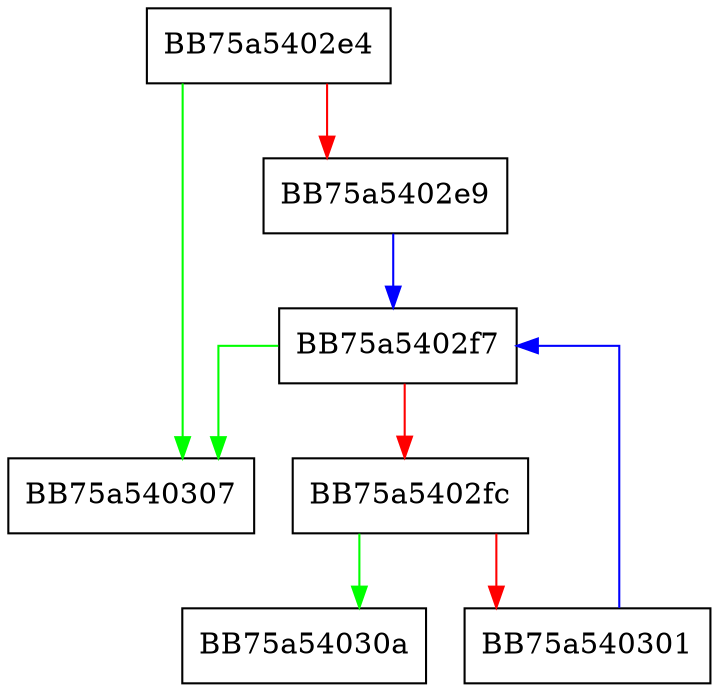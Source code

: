digraph MemoryFree_Realloc {
  node [shape="box"];
  graph [splines=ortho];
  BB75a5402e4 -> BB75a540307 [color="green"];
  BB75a5402e4 -> BB75a5402e9 [color="red"];
  BB75a5402e9 -> BB75a5402f7 [color="blue"];
  BB75a5402f7 -> BB75a540307 [color="green"];
  BB75a5402f7 -> BB75a5402fc [color="red"];
  BB75a5402fc -> BB75a54030a [color="green"];
  BB75a5402fc -> BB75a540301 [color="red"];
  BB75a540301 -> BB75a5402f7 [color="blue"];
}
